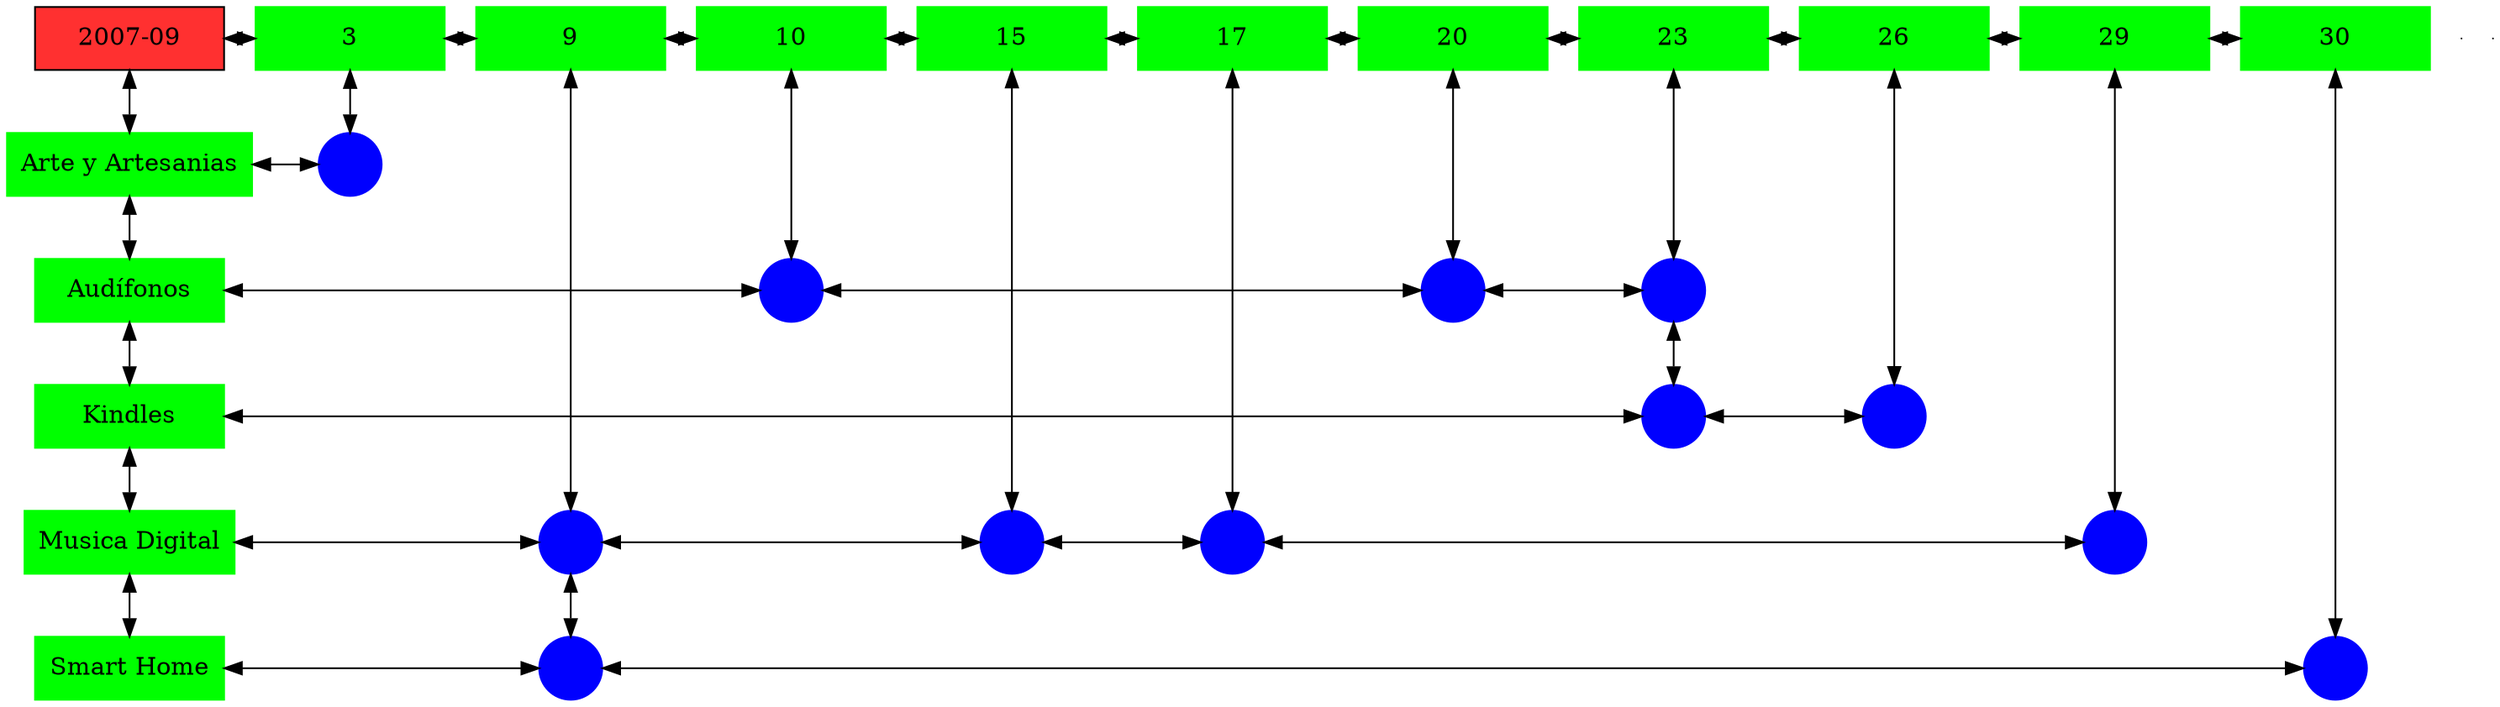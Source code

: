 digraph G{
node[shape="box"];
nodeMt[ label = "2007-09", width = 1.5, style = filled, fillcolor = firebrick1, group = 1 ];
e0[ shape = point, width = 0 ];
e1[ shape = point, width = 0 ];
node0xc0021a3f90[label="3",color=green,style =filled,width = 1.5 group=3];
nodeMt->node0xc0021a3f90[dir="both"];
{rank=same;nodeMt;node0xc0021a3f90;}
node0xc00200fc20[label="9",color=green,style =filled,width = 1.5 group=9];
node0xc0021a3f90->node0xc00200fc20[dir="both"];
{rank=same;node0xc0021a3f90;node0xc00200fc20;}
node0xc001fc2dc0[label="10",color=green,style =filled,width = 1.5 group=10];
node0xc00200fc20->node0xc001fc2dc0[dir="both"];
{rank=same;node0xc00200fc20;node0xc001fc2dc0;}
node0xc0020bf040[label="15",color=green,style =filled,width = 1.5 group=15];
node0xc001fc2dc0->node0xc0020bf040[dir="both"];
{rank=same;node0xc001fc2dc0;node0xc0020bf040;}
node0xc0020d40f0[label="17",color=green,style =filled,width = 1.5 group=17];
node0xc0020bf040->node0xc0020d40f0[dir="both"];
{rank=same;node0xc0020bf040;node0xc0020d40f0;}
node0xc0021da0a0[label="20",color=green,style =filled,width = 1.5 group=20];
node0xc0020d40f0->node0xc0021da0a0[dir="both"];
{rank=same;node0xc0020d40f0;node0xc0021da0a0;}
node0xc002136230[label="23",color=green,style =filled,width = 1.5 group=23];
node0xc0021da0a0->node0xc002136230[dir="both"];
{rank=same;node0xc0021da0a0;node0xc002136230;}
node0xc001edb5e0[label="26",color=green,style =filled,width = 1.5 group=26];
node0xc002136230->node0xc001edb5e0[dir="both"];
{rank=same;node0xc002136230;node0xc001edb5e0;}
node0xc00200e4b0[label="29",color=green,style =filled,width = 1.5 group=29];
node0xc001edb5e0->node0xc00200e4b0[dir="both"];
{rank=same;node0xc001edb5e0;node0xc00200e4b0;}
node0xc001ff3860[label="30",color=green,style =filled,width = 1.5 group=30];
node0xc00200e4b0->node0xc001ff3860[dir="both"];
{rank=same;node0xc00200e4b0;node0xc001ff3860;}
node0xc0021a3f40[label="Arte y Artesanias",color=green,style =filled width = 1.5 group=1];
node0xc0021ace00[label="",color=blue,style =filled, width = 0.5 group=3 shape=circle];
node0xc0021a3f40->node0xc0021ace00[dir="both"];
{rank=same;node0xc0021a3f40;node0xc0021ace00;}
node0xc001fc2d70[label="Audífonos",color=green,style =filled width = 1.5 group=1];
node0xc001fb5d80[label="",color=blue,style =filled, width = 0.5 group=10 shape=circle];
node0xc001fc2d70->node0xc001fb5d80[dir="both"];
{rank=same;node0xc001fc2d70;node0xc001fb5d80;}
node0xc0021d6580[label="",color=blue,style =filled, width = 0.5 group=20 shape=circle];
node0xc001fb5d80->node0xc0021d6580[dir="both"];
{rank=same;node0xc0021d6580;node0xc001fb5d80;}
node0xc00212b500[label="",color=blue,style =filled, width = 0.5 group=23 shape=circle];
node0xc0021d6580->node0xc00212b500[dir="both"];
{rank=same;node0xc00212b500;node0xc0021d6580;}
node0xc001edb590[label="Kindles",color=green,style =filled width = 1.5 group=1];
node0xc002199700[label="",color=blue,style =filled, width = 0.5 group=23 shape=circle];
node0xc001edb590->node0xc002199700[dir="both"];
{rank=same;node0xc001edb590;node0xc002199700;}
node0xc001ed3a80[label="",color=blue,style =filled, width = 0.5 group=26 shape=circle];
node0xc002199700->node0xc001ed3a80[dir="both"];
{rank=same;node0xc001ed3a80;node0xc002199700;}
node0xc00200e460[label="Musica Digital",color=green,style =filled width = 1.5 group=1];
node0xc00200db00[label="",color=blue,style =filled, width = 0.5 group=9 shape=circle];
node0xc00200e460->node0xc00200db00[dir="both"];
{rank=same;node0xc00200e460;node0xc00200db00;}
node0xc0020bd180[label="",color=blue,style =filled, width = 0.5 group=15 shape=circle];
node0xc00200db00->node0xc0020bd180[dir="both"];
{rank=same;node0xc0020bd180;node0xc00200db00;}
node0xc0020bdf00[label="",color=blue,style =filled, width = 0.5 group=17 shape=circle];
node0xc0020bd180->node0xc0020bdf00[dir="both"];
{rank=same;node0xc0020bdf00;node0xc0020bd180;}
node0xc00200ca00[label="",color=blue,style =filled, width = 0.5 group=29 shape=circle];
node0xc0020bdf00->node0xc00200ca00[dir="both"];
{rank=same;node0xc00200ca00;node0xc0020bdf00;}
node0xc001ff3810[label="Smart Home",color=green,style =filled width = 1.5 group=1];
node0xc002199580[label="",color=blue,style =filled, width = 0.5 group=9 shape=circle];
node0xc001ff3810->node0xc002199580[dir="both"];
{rank=same;node0xc001ff3810;node0xc002199580;}
node0xc001ff8980[label="",color=blue,style =filled, width = 0.5 group=30 shape=circle];
node0xc002199580->node0xc001ff8980[dir="both"];
{rank=same;node0xc001ff8980;node0xc002199580;}
node0xc0021a3f90->node0xc0021ace00[dir="both"];
node0xc00200fc20->node0xc00200db00[dir="both"];
node0xc00200db00->node0xc002199580[dir="both"];
node0xc001fc2dc0->node0xc001fb5d80[dir="both"];
node0xc0020bf040->node0xc0020bd180[dir="both"];
node0xc0020d40f0->node0xc0020bdf00[dir="both"];
node0xc0021da0a0->node0xc0021d6580[dir="both"];
node0xc002136230->node0xc00212b500[dir="both"];
node0xc00212b500->node0xc002199700[dir="both"];
node0xc001edb5e0->node0xc001ed3a80[dir="both"];
node0xc00200e4b0->node0xc00200ca00[dir="both"];
node0xc001ff3860->node0xc001ff8980[dir="both"];
nodeMt->node0xc0021a3f40[dir="both"];
node0xc0021a3f40->node0xc001fc2d70[dir="both"];
node0xc001fc2d70->node0xc001edb590[dir="both"];
node0xc001edb590->node0xc00200e460[dir="both"];
node0xc00200e460->node0xc001ff3810[dir="both"];
}
